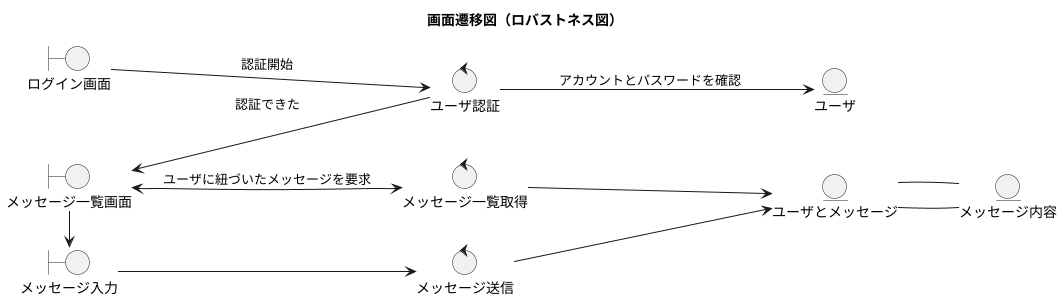 @startuml
title 画面遷移図（ロバストネス図）
left to right direction

boundary ログイン画面 as login
boundary メッセージ一覧画面 as messageTable
boundary メッセージ入力 as messageInput

control ユーザ認証 as userCredential
control メッセージ一覧取得 as messageGet
control メッセージ送信 as messageSend

entity ユーザ as users
entity メッセージ内容 as messages
entity ユーザとメッセージ as usermessages


login --> userCredential : 認証開始
userCredential --> users : アカウントとパスワードを確認
messageTable <-- userCredential : 認証できた
messageTable <--> messageGet : ユーザに紐づいたメッセージを要求
messageGet --> usermessages
usermessages -- messages

messageTable -> messageInput
messageInput --> messageSend
messageSend --> usermessages
usermessages -- messages

@enduml
